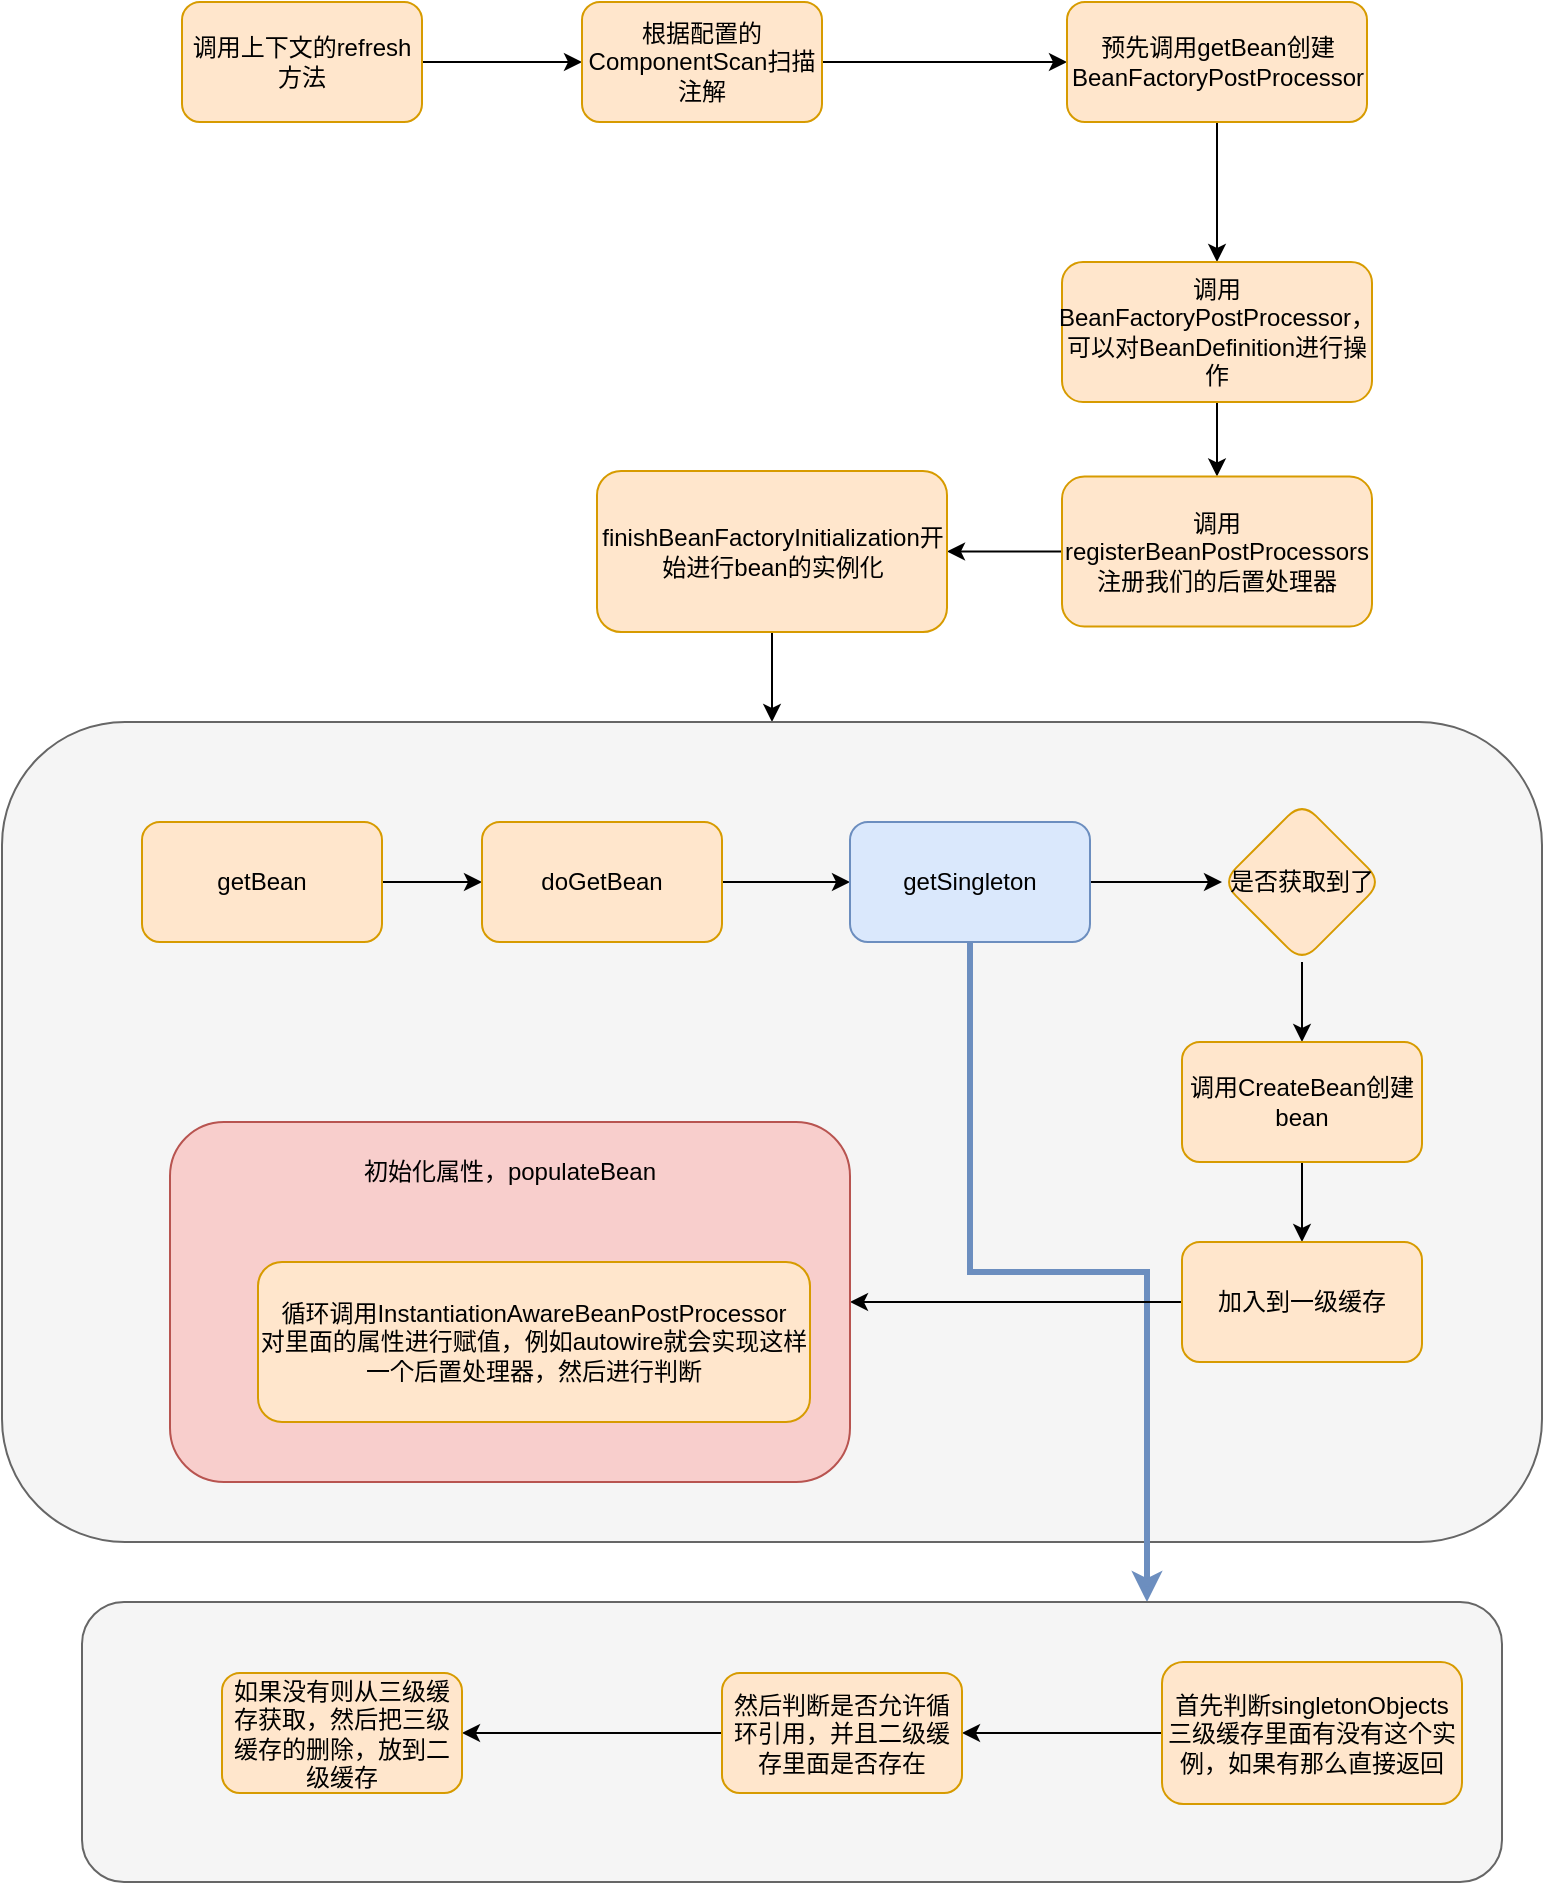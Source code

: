 <mxfile version="20.0.4" type="github">
  <diagram id="e4eUIGigY2vTglTEDKCt" name="第 1 页">
    <mxGraphModel dx="781" dy="1113" grid="1" gridSize="10" guides="1" tooltips="1" connect="1" arrows="1" fold="1" page="1" pageScale="1" pageWidth="827" pageHeight="1169" math="0" shadow="0">
      <root>
        <mxCell id="0" />
        <mxCell id="1" parent="0" />
        <mxCell id="3eQhAiiFZOsY3aDj4Qa5-3" value="" style="edgeStyle=orthogonalEdgeStyle;rounded=0;orthogonalLoop=1;jettySize=auto;html=1;" edge="1" parent="1" source="3eQhAiiFZOsY3aDj4Qa5-1" target="3eQhAiiFZOsY3aDj4Qa5-2">
          <mxGeometry relative="1" as="geometry" />
        </mxCell>
        <mxCell id="3eQhAiiFZOsY3aDj4Qa5-1" value="调用上下文的refresh方法" style="rounded=1;whiteSpace=wrap;html=1;fillColor=#ffe6cc;strokeColor=#d79b00;" vertex="1" parent="1">
          <mxGeometry x="110" y="290" width="120" height="60" as="geometry" />
        </mxCell>
        <mxCell id="3eQhAiiFZOsY3aDj4Qa5-5" value="" style="edgeStyle=orthogonalEdgeStyle;rounded=0;orthogonalLoop=1;jettySize=auto;html=1;" edge="1" parent="1" source="3eQhAiiFZOsY3aDj4Qa5-2" target="3eQhAiiFZOsY3aDj4Qa5-4">
          <mxGeometry relative="1" as="geometry" />
        </mxCell>
        <mxCell id="3eQhAiiFZOsY3aDj4Qa5-2" value="根据配置的ComponentScan扫描注解" style="whiteSpace=wrap;html=1;fillColor=#ffe6cc;strokeColor=#d79b00;rounded=1;" vertex="1" parent="1">
          <mxGeometry x="310" y="290" width="120" height="60" as="geometry" />
        </mxCell>
        <mxCell id="3eQhAiiFZOsY3aDj4Qa5-7" value="" style="edgeStyle=orthogonalEdgeStyle;rounded=0;orthogonalLoop=1;jettySize=auto;html=1;" edge="1" parent="1" source="3eQhAiiFZOsY3aDj4Qa5-4" target="3eQhAiiFZOsY3aDj4Qa5-6">
          <mxGeometry relative="1" as="geometry" />
        </mxCell>
        <mxCell id="3eQhAiiFZOsY3aDj4Qa5-4" value="预先调用getBean创建BeanFactoryPostProcessor" style="whiteSpace=wrap;html=1;fillColor=#ffe6cc;strokeColor=#d79b00;rounded=1;" vertex="1" parent="1">
          <mxGeometry x="552.5" y="290" width="150" height="60" as="geometry" />
        </mxCell>
        <mxCell id="3eQhAiiFZOsY3aDj4Qa5-9" value="" style="edgeStyle=orthogonalEdgeStyle;rounded=0;orthogonalLoop=1;jettySize=auto;html=1;" edge="1" parent="1" source="3eQhAiiFZOsY3aDj4Qa5-6" target="3eQhAiiFZOsY3aDj4Qa5-8">
          <mxGeometry relative="1" as="geometry" />
        </mxCell>
        <mxCell id="3eQhAiiFZOsY3aDj4Qa5-6" value="调用BeanFactoryPostProcessor，可以对BeanDefinition进行操作" style="whiteSpace=wrap;html=1;fillColor=#ffe6cc;strokeColor=#d79b00;rounded=1;" vertex="1" parent="1">
          <mxGeometry x="550" y="420" width="155" height="70" as="geometry" />
        </mxCell>
        <mxCell id="3eQhAiiFZOsY3aDj4Qa5-11" value="" style="edgeStyle=orthogonalEdgeStyle;rounded=0;orthogonalLoop=1;jettySize=auto;html=1;" edge="1" parent="1" source="3eQhAiiFZOsY3aDj4Qa5-8" target="3eQhAiiFZOsY3aDj4Qa5-10">
          <mxGeometry relative="1" as="geometry" />
        </mxCell>
        <mxCell id="3eQhAiiFZOsY3aDj4Qa5-8" value="调用&lt;br/&gt;registerBeanPostProcessors&lt;br&gt;注册我们的后置处理器" style="whiteSpace=wrap;html=1;fillColor=#ffe6cc;strokeColor=#d79b00;rounded=1;" vertex="1" parent="1">
          <mxGeometry x="550" y="527.25" width="155" height="75" as="geometry" />
        </mxCell>
        <mxCell id="3eQhAiiFZOsY3aDj4Qa5-24" style="edgeStyle=orthogonalEdgeStyle;rounded=0;orthogonalLoop=1;jettySize=auto;html=1;exitX=0.5;exitY=1;exitDx=0;exitDy=0;" edge="1" parent="1" source="3eQhAiiFZOsY3aDj4Qa5-10" target="3eQhAiiFZOsY3aDj4Qa5-12">
          <mxGeometry relative="1" as="geometry" />
        </mxCell>
        <mxCell id="3eQhAiiFZOsY3aDj4Qa5-10" value="finishBeanFactoryInitialization开始进行bean的实例化" style="whiteSpace=wrap;html=1;fillColor=#ffe6cc;strokeColor=#d79b00;rounded=1;" vertex="1" parent="1">
          <mxGeometry x="317.5" y="524.5" width="175" height="80.5" as="geometry" />
        </mxCell>
        <mxCell id="3eQhAiiFZOsY3aDj4Qa5-12" value="" style="rounded=1;whiteSpace=wrap;html=1;fillColor=#f5f5f5;fontColor=#333333;strokeColor=#666666;" vertex="1" parent="1">
          <mxGeometry x="20" y="650" width="770" height="410" as="geometry" />
        </mxCell>
        <mxCell id="3eQhAiiFZOsY3aDj4Qa5-15" value="" style="edgeStyle=orthogonalEdgeStyle;rounded=0;orthogonalLoop=1;jettySize=auto;html=1;" edge="1" parent="1" source="3eQhAiiFZOsY3aDj4Qa5-13" target="3eQhAiiFZOsY3aDj4Qa5-14">
          <mxGeometry relative="1" as="geometry" />
        </mxCell>
        <mxCell id="3eQhAiiFZOsY3aDj4Qa5-13" value="getBean" style="rounded=1;whiteSpace=wrap;html=1;fillColor=#ffe6cc;strokeColor=#d79b00;" vertex="1" parent="1">
          <mxGeometry x="90" y="700" width="120" height="60" as="geometry" />
        </mxCell>
        <mxCell id="3eQhAiiFZOsY3aDj4Qa5-17" value="" style="edgeStyle=orthogonalEdgeStyle;rounded=0;orthogonalLoop=1;jettySize=auto;html=1;" edge="1" parent="1" source="3eQhAiiFZOsY3aDj4Qa5-14" target="3eQhAiiFZOsY3aDj4Qa5-16">
          <mxGeometry relative="1" as="geometry" />
        </mxCell>
        <mxCell id="3eQhAiiFZOsY3aDj4Qa5-14" value="doGetBean" style="whiteSpace=wrap;html=1;rounded=1;fillColor=#ffe6cc;strokeColor=#d79b00;" vertex="1" parent="1">
          <mxGeometry x="260" y="700" width="120" height="60" as="geometry" />
        </mxCell>
        <mxCell id="3eQhAiiFZOsY3aDj4Qa5-19" value="" style="edgeStyle=orthogonalEdgeStyle;rounded=0;orthogonalLoop=1;jettySize=auto;html=1;" edge="1" parent="1" source="3eQhAiiFZOsY3aDj4Qa5-16" target="3eQhAiiFZOsY3aDj4Qa5-18">
          <mxGeometry relative="1" as="geometry" />
        </mxCell>
        <mxCell id="3eQhAiiFZOsY3aDj4Qa5-31" style="edgeStyle=orthogonalEdgeStyle;rounded=0;orthogonalLoop=1;jettySize=auto;html=1;exitX=0.5;exitY=1;exitDx=0;exitDy=0;entryX=0.75;entryY=0;entryDx=0;entryDy=0;strokeWidth=3;fillColor=#dae8fc;strokeColor=#6c8ebf;" edge="1" parent="1" source="3eQhAiiFZOsY3aDj4Qa5-16" target="3eQhAiiFZOsY3aDj4Qa5-30">
          <mxGeometry relative="1" as="geometry" />
        </mxCell>
        <mxCell id="3eQhAiiFZOsY3aDj4Qa5-16" value="getSingleton" style="whiteSpace=wrap;html=1;rounded=1;fillColor=#dae8fc;strokeColor=#6c8ebf;" vertex="1" parent="1">
          <mxGeometry x="444" y="700" width="120" height="60" as="geometry" />
        </mxCell>
        <mxCell id="3eQhAiiFZOsY3aDj4Qa5-21" value="" style="edgeStyle=orthogonalEdgeStyle;rounded=0;orthogonalLoop=1;jettySize=auto;html=1;" edge="1" parent="1" source="3eQhAiiFZOsY3aDj4Qa5-18" target="3eQhAiiFZOsY3aDj4Qa5-20">
          <mxGeometry relative="1" as="geometry" />
        </mxCell>
        <mxCell id="3eQhAiiFZOsY3aDj4Qa5-18" value="是否获取到了" style="rhombus;whiteSpace=wrap;html=1;rounded=1;fillColor=#ffe6cc;strokeColor=#d79b00;" vertex="1" parent="1">
          <mxGeometry x="630" y="690" width="80" height="80" as="geometry" />
        </mxCell>
        <mxCell id="3eQhAiiFZOsY3aDj4Qa5-23" value="" style="edgeStyle=orthogonalEdgeStyle;rounded=0;orthogonalLoop=1;jettySize=auto;html=1;" edge="1" parent="1" source="3eQhAiiFZOsY3aDj4Qa5-20" target="3eQhAiiFZOsY3aDj4Qa5-22">
          <mxGeometry relative="1" as="geometry" />
        </mxCell>
        <mxCell id="3eQhAiiFZOsY3aDj4Qa5-20" value="调用CreateBean创建bean" style="whiteSpace=wrap;html=1;rounded=1;fillColor=#ffe6cc;strokeColor=#d79b00;" vertex="1" parent="1">
          <mxGeometry x="610" y="810" width="120" height="60" as="geometry" />
        </mxCell>
        <mxCell id="3eQhAiiFZOsY3aDj4Qa5-26" value="" style="edgeStyle=orthogonalEdgeStyle;rounded=0;orthogonalLoop=1;jettySize=auto;html=1;" edge="1" parent="1" source="3eQhAiiFZOsY3aDj4Qa5-22" target="3eQhAiiFZOsY3aDj4Qa5-25">
          <mxGeometry relative="1" as="geometry" />
        </mxCell>
        <mxCell id="3eQhAiiFZOsY3aDj4Qa5-22" value="加入到一级缓存" style="whiteSpace=wrap;html=1;rounded=1;fillColor=#ffe6cc;strokeColor=#d79b00;" vertex="1" parent="1">
          <mxGeometry x="610" y="910" width="120" height="60" as="geometry" />
        </mxCell>
        <mxCell id="3eQhAiiFZOsY3aDj4Qa5-25" value="" style="whiteSpace=wrap;html=1;rounded=1;fillColor=#f8cecc;strokeColor=#b85450;" vertex="1" parent="1">
          <mxGeometry x="104" y="850" width="340" height="180" as="geometry" />
        </mxCell>
        <mxCell id="3eQhAiiFZOsY3aDj4Qa5-28" value="初始化属性，populateBean" style="text;html=1;strokeColor=none;fillColor=none;align=center;verticalAlign=middle;whiteSpace=wrap;rounded=0;" vertex="1" parent="1">
          <mxGeometry x="169" y="860" width="210" height="30" as="geometry" />
        </mxCell>
        <mxCell id="3eQhAiiFZOsY3aDj4Qa5-29" value="循环调用InstantiationAwareBeanPostProcessor&lt;br&gt;对里面的属性进行赋值，例如autowire就会实现这样一个后置处理器，然后进行判断" style="rounded=1;whiteSpace=wrap;html=1;fillColor=#ffe6cc;strokeColor=#d79b00;" vertex="1" parent="1">
          <mxGeometry x="148" y="920" width="276" height="80" as="geometry" />
        </mxCell>
        <mxCell id="3eQhAiiFZOsY3aDj4Qa5-30" value="" style="rounded=1;whiteSpace=wrap;html=1;fillColor=#f5f5f5;fontColor=#333333;strokeColor=#666666;" vertex="1" parent="1">
          <mxGeometry x="60" y="1090" width="710" height="140" as="geometry" />
        </mxCell>
        <mxCell id="3eQhAiiFZOsY3aDj4Qa5-36" value="" style="edgeStyle=orthogonalEdgeStyle;rounded=0;orthogonalLoop=1;jettySize=auto;html=1;strokeWidth=1;" edge="1" parent="1" source="3eQhAiiFZOsY3aDj4Qa5-32" target="3eQhAiiFZOsY3aDj4Qa5-35">
          <mxGeometry relative="1" as="geometry" />
        </mxCell>
        <mxCell id="3eQhAiiFZOsY3aDj4Qa5-32" value="首先判断singletonObjects三级缓存里面有没有这个实例，如果有那么直接返回" style="rounded=1;whiteSpace=wrap;html=1;fillColor=#ffe6cc;strokeColor=#d79b00;" vertex="1" parent="1">
          <mxGeometry x="600" y="1120" width="150" height="71" as="geometry" />
        </mxCell>
        <mxCell id="3eQhAiiFZOsY3aDj4Qa5-38" value="" style="edgeStyle=orthogonalEdgeStyle;rounded=0;orthogonalLoop=1;jettySize=auto;html=1;strokeWidth=1;" edge="1" parent="1" source="3eQhAiiFZOsY3aDj4Qa5-35" target="3eQhAiiFZOsY3aDj4Qa5-37">
          <mxGeometry relative="1" as="geometry" />
        </mxCell>
        <mxCell id="3eQhAiiFZOsY3aDj4Qa5-35" value="然后判断是否允许循环引用，并且二级缓存里面是否存在" style="whiteSpace=wrap;html=1;rounded=1;fillColor=#ffe6cc;strokeColor=#d79b00;" vertex="1" parent="1">
          <mxGeometry x="380" y="1125.5" width="120" height="60" as="geometry" />
        </mxCell>
        <mxCell id="3eQhAiiFZOsY3aDj4Qa5-37" value="如果没有则从三级缓存获取，然后把三级缓存的删除，放到二级缓存" style="whiteSpace=wrap;html=1;rounded=1;fillColor=#ffe6cc;strokeColor=#d79b00;" vertex="1" parent="1">
          <mxGeometry x="130" y="1125.5" width="120" height="60" as="geometry" />
        </mxCell>
      </root>
    </mxGraphModel>
  </diagram>
</mxfile>
